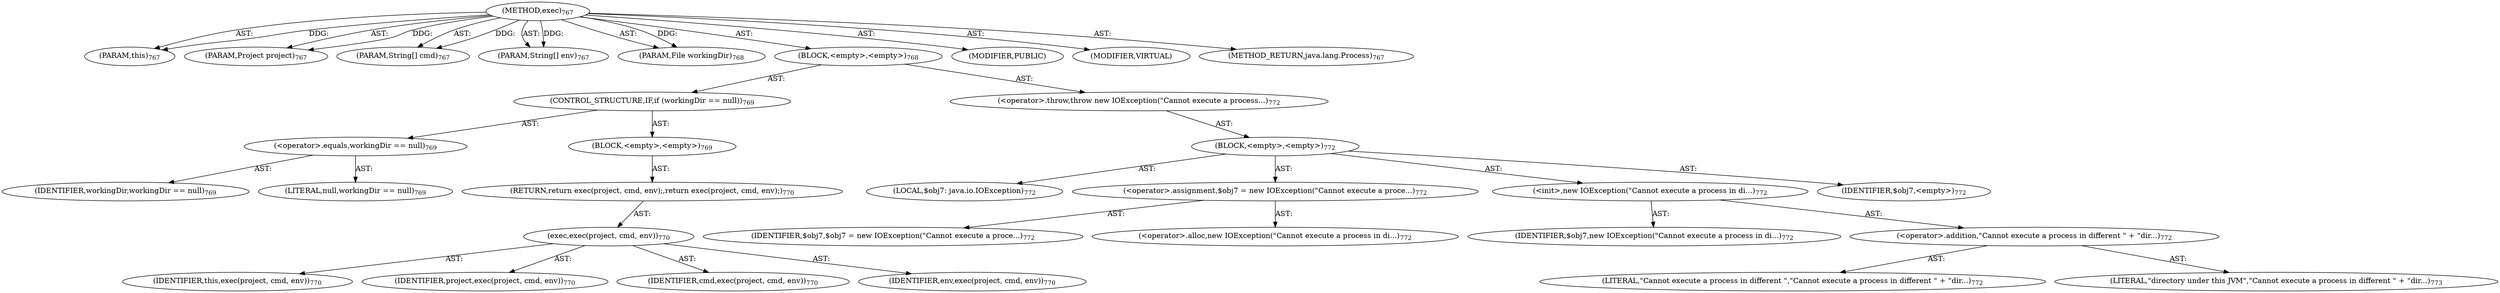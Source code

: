 digraph "exec" {  
"111669149724" [label = <(METHOD,exec)<SUB>767</SUB>> ]
"115964117001" [label = <(PARAM,this)<SUB>767</SUB>> ]
"115964117059" [label = <(PARAM,Project project)<SUB>767</SUB>> ]
"115964117060" [label = <(PARAM,String[] cmd)<SUB>767</SUB>> ]
"115964117061" [label = <(PARAM,String[] env)<SUB>767</SUB>> ]
"115964117062" [label = <(PARAM,File workingDir)<SUB>768</SUB>> ]
"25769803883" [label = <(BLOCK,&lt;empty&gt;,&lt;empty&gt;)<SUB>768</SUB>> ]
"47244640328" [label = <(CONTROL_STRUCTURE,IF,if (workingDir == null))<SUB>769</SUB>> ]
"30064771440" [label = <(&lt;operator&gt;.equals,workingDir == null)<SUB>769</SUB>> ]
"68719477059" [label = <(IDENTIFIER,workingDir,workingDir == null)<SUB>769</SUB>> ]
"90194313319" [label = <(LITERAL,null,workingDir == null)<SUB>769</SUB>> ]
"25769803884" [label = <(BLOCK,&lt;empty&gt;,&lt;empty&gt;)<SUB>769</SUB>> ]
"146028888090" [label = <(RETURN,return exec(project, cmd, env);,return exec(project, cmd, env);)<SUB>770</SUB>> ]
"30064771441" [label = <(exec,exec(project, cmd, env))<SUB>770</SUB>> ]
"68719476751" [label = <(IDENTIFIER,this,exec(project, cmd, env))<SUB>770</SUB>> ]
"68719477060" [label = <(IDENTIFIER,project,exec(project, cmd, env))<SUB>770</SUB>> ]
"68719477061" [label = <(IDENTIFIER,cmd,exec(project, cmd, env))<SUB>770</SUB>> ]
"68719477062" [label = <(IDENTIFIER,env,exec(project, cmd, env))<SUB>770</SUB>> ]
"30064771442" [label = <(&lt;operator&gt;.throw,throw new IOException(&quot;Cannot execute a process...)<SUB>772</SUB>> ]
"25769803885" [label = <(BLOCK,&lt;empty&gt;,&lt;empty&gt;)<SUB>772</SUB>> ]
"94489280554" [label = <(LOCAL,$obj7: java.io.IOException)<SUB>772</SUB>> ]
"30064771443" [label = <(&lt;operator&gt;.assignment,$obj7 = new IOException(&quot;Cannot execute a proce...)<SUB>772</SUB>> ]
"68719477063" [label = <(IDENTIFIER,$obj7,$obj7 = new IOException(&quot;Cannot execute a proce...)<SUB>772</SUB>> ]
"30064771444" [label = <(&lt;operator&gt;.alloc,new IOException(&quot;Cannot execute a process in di...)<SUB>772</SUB>> ]
"30064771445" [label = <(&lt;init&gt;,new IOException(&quot;Cannot execute a process in di...)<SUB>772</SUB>> ]
"68719477064" [label = <(IDENTIFIER,$obj7,new IOException(&quot;Cannot execute a process in di...)<SUB>772</SUB>> ]
"30064771446" [label = <(&lt;operator&gt;.addition,&quot;Cannot execute a process in different &quot; + &quot;dir...)<SUB>772</SUB>> ]
"90194313320" [label = <(LITERAL,&quot;Cannot execute a process in different &quot;,&quot;Cannot execute a process in different &quot; + &quot;dir...)<SUB>772</SUB>> ]
"90194313321" [label = <(LITERAL,&quot;directory under this JVM&quot;,&quot;Cannot execute a process in different &quot; + &quot;dir...)<SUB>773</SUB>> ]
"68719477065" [label = <(IDENTIFIER,$obj7,&lt;empty&gt;)<SUB>772</SUB>> ]
"133143986254" [label = <(MODIFIER,PUBLIC)> ]
"133143986255" [label = <(MODIFIER,VIRTUAL)> ]
"128849018908" [label = <(METHOD_RETURN,java.lang.Process)<SUB>767</SUB>> ]
  "111669149724" -> "115964117001"  [ label = "AST: "] 
  "111669149724" -> "115964117059"  [ label = "AST: "] 
  "111669149724" -> "115964117060"  [ label = "AST: "] 
  "111669149724" -> "115964117061"  [ label = "AST: "] 
  "111669149724" -> "115964117062"  [ label = "AST: "] 
  "111669149724" -> "25769803883"  [ label = "AST: "] 
  "111669149724" -> "133143986254"  [ label = "AST: "] 
  "111669149724" -> "133143986255"  [ label = "AST: "] 
  "111669149724" -> "128849018908"  [ label = "AST: "] 
  "25769803883" -> "47244640328"  [ label = "AST: "] 
  "25769803883" -> "30064771442"  [ label = "AST: "] 
  "47244640328" -> "30064771440"  [ label = "AST: "] 
  "47244640328" -> "25769803884"  [ label = "AST: "] 
  "30064771440" -> "68719477059"  [ label = "AST: "] 
  "30064771440" -> "90194313319"  [ label = "AST: "] 
  "25769803884" -> "146028888090"  [ label = "AST: "] 
  "146028888090" -> "30064771441"  [ label = "AST: "] 
  "30064771441" -> "68719476751"  [ label = "AST: "] 
  "30064771441" -> "68719477060"  [ label = "AST: "] 
  "30064771441" -> "68719477061"  [ label = "AST: "] 
  "30064771441" -> "68719477062"  [ label = "AST: "] 
  "30064771442" -> "25769803885"  [ label = "AST: "] 
  "25769803885" -> "94489280554"  [ label = "AST: "] 
  "25769803885" -> "30064771443"  [ label = "AST: "] 
  "25769803885" -> "30064771445"  [ label = "AST: "] 
  "25769803885" -> "68719477065"  [ label = "AST: "] 
  "30064771443" -> "68719477063"  [ label = "AST: "] 
  "30064771443" -> "30064771444"  [ label = "AST: "] 
  "30064771445" -> "68719477064"  [ label = "AST: "] 
  "30064771445" -> "30064771446"  [ label = "AST: "] 
  "30064771446" -> "90194313320"  [ label = "AST: "] 
  "30064771446" -> "90194313321"  [ label = "AST: "] 
  "111669149724" -> "115964117001"  [ label = "DDG: "] 
  "111669149724" -> "115964117059"  [ label = "DDG: "] 
  "111669149724" -> "115964117060"  [ label = "DDG: "] 
  "111669149724" -> "115964117061"  [ label = "DDG: "] 
  "111669149724" -> "115964117062"  [ label = "DDG: "] 
}
